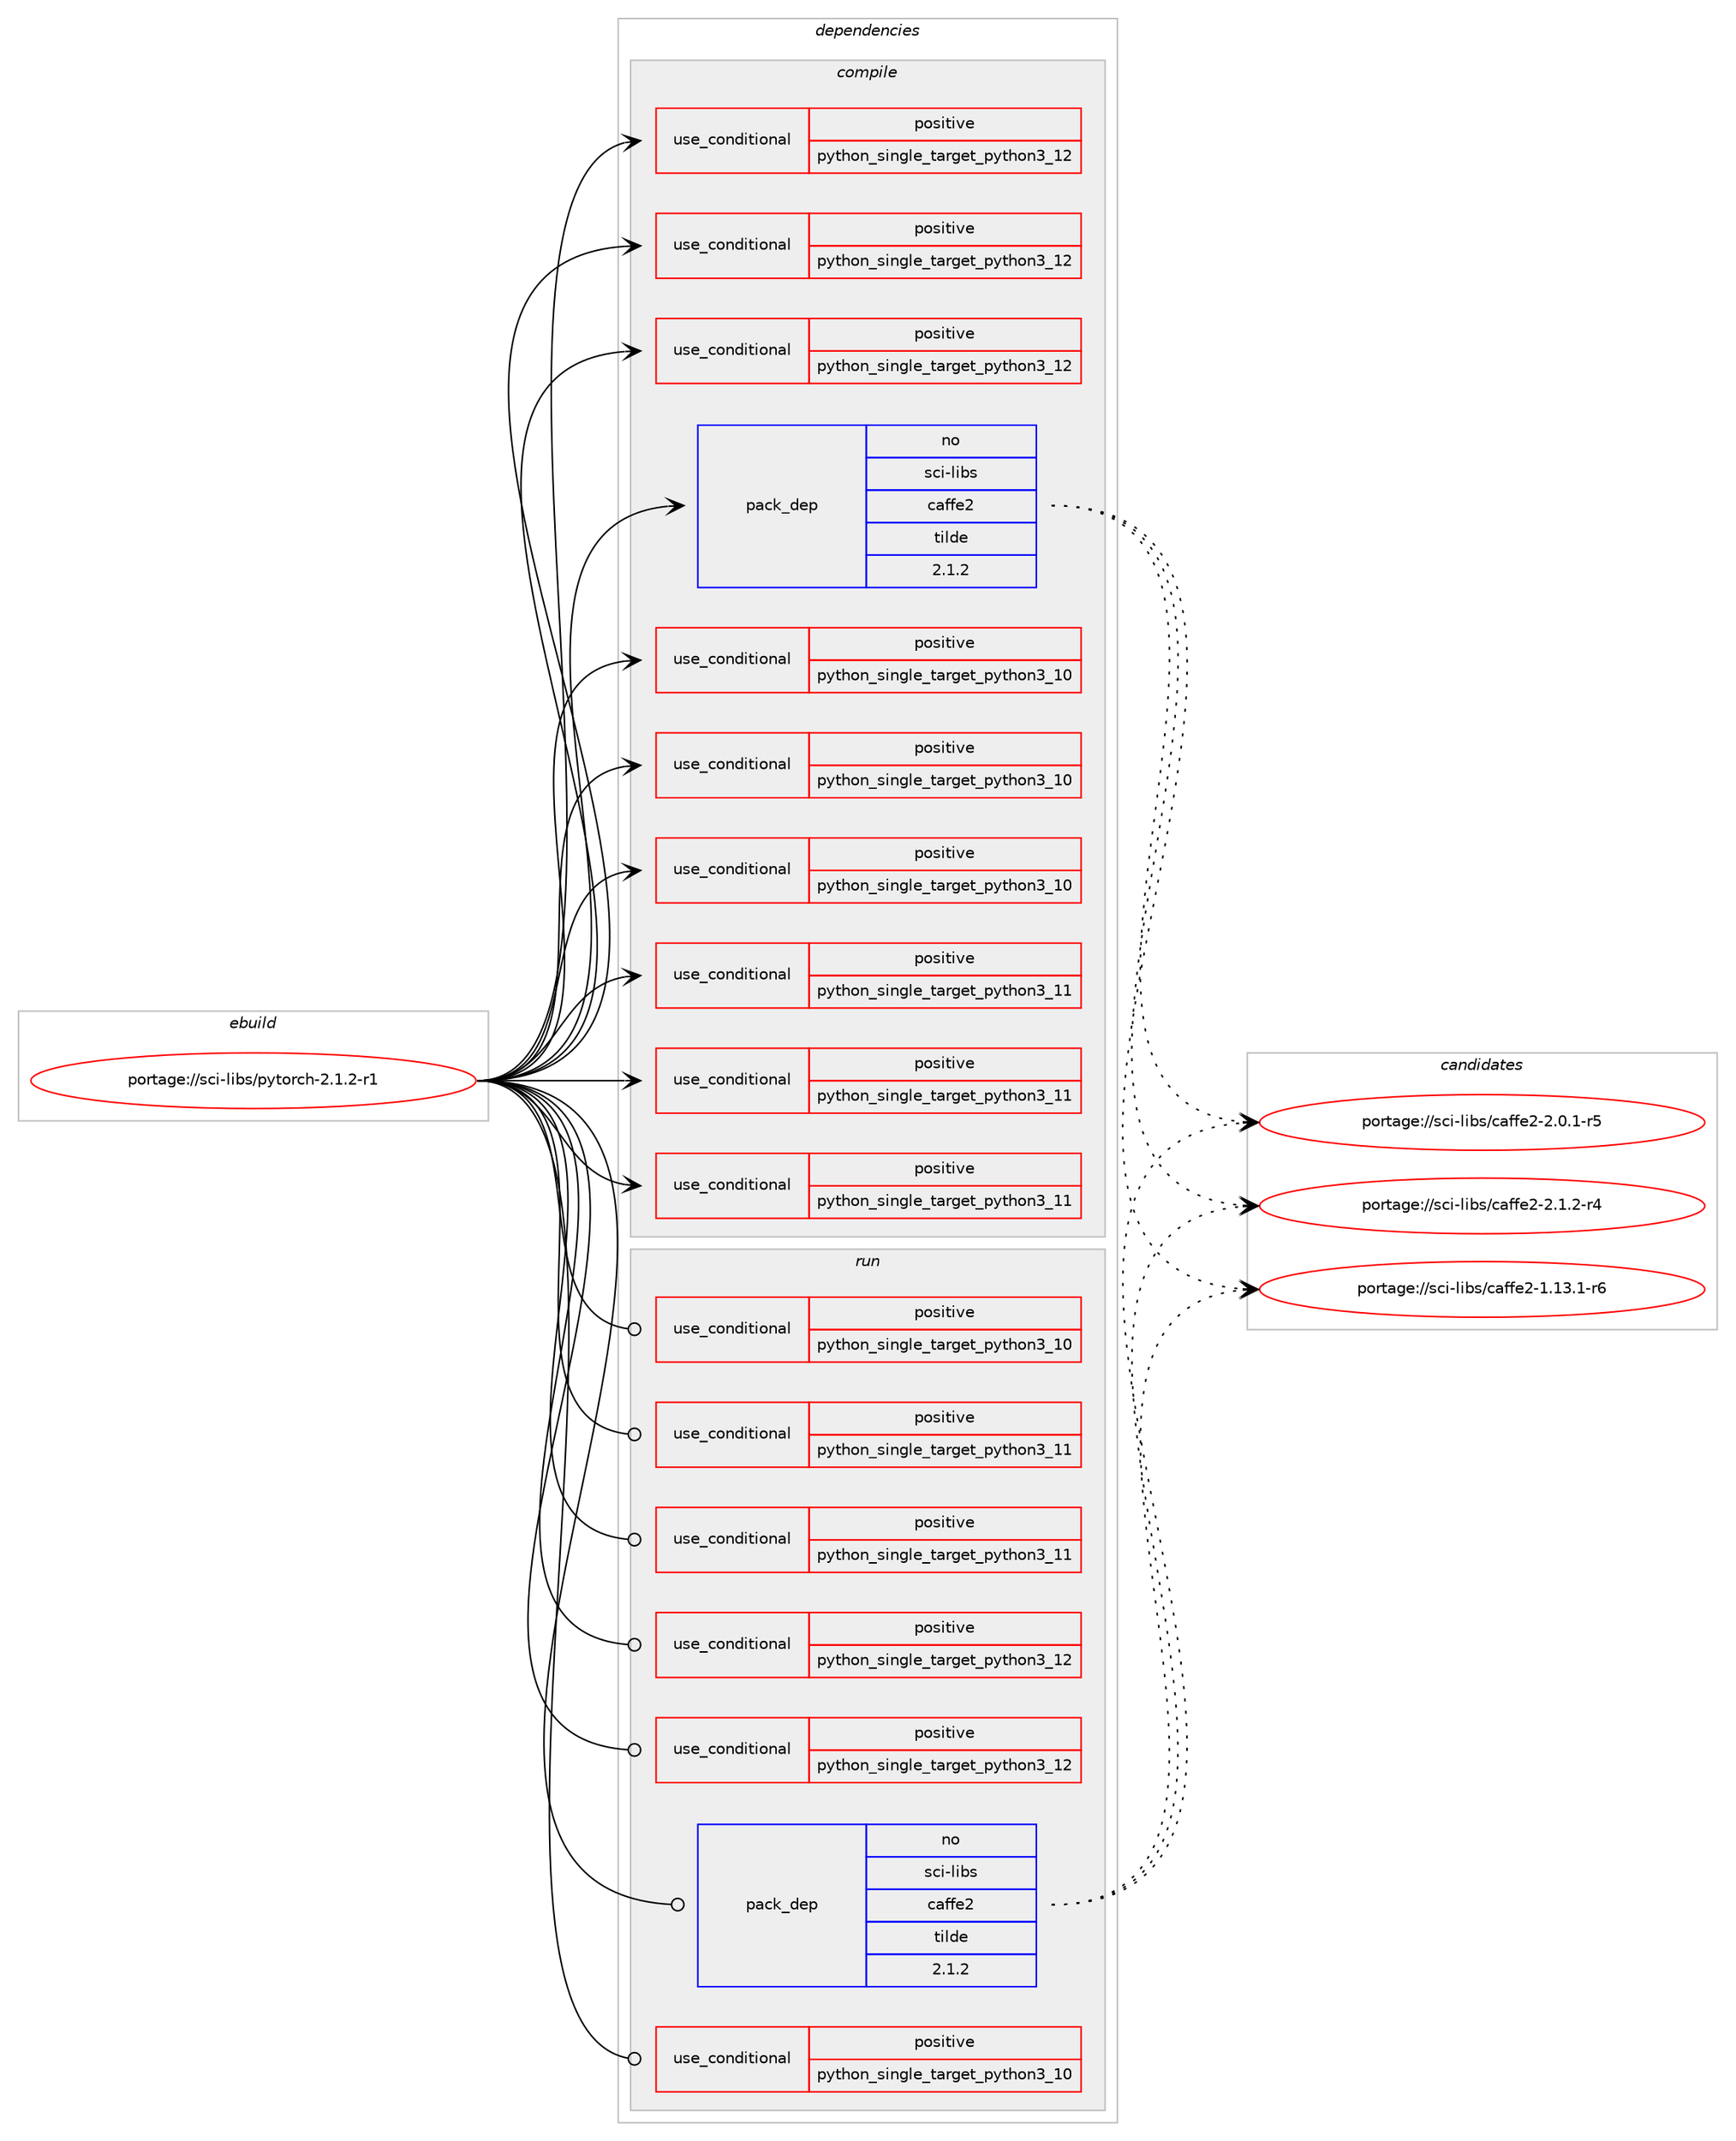 digraph prolog {

# *************
# Graph options
# *************

newrank=true;
concentrate=true;
compound=true;
graph [rankdir=LR,fontname=Helvetica,fontsize=10,ranksep=1.5];#, ranksep=2.5, nodesep=0.2];
edge  [arrowhead=vee];
node  [fontname=Helvetica,fontsize=10];

# **********
# The ebuild
# **********

subgraph cluster_leftcol {
color=gray;
rank=same;
label=<<i>ebuild</i>>;
id [label="portage://sci-libs/pytorch-2.1.2-r1", color=red, width=4, href="../sci-libs/pytorch-2.1.2-r1.svg"];
}

# ****************
# The dependencies
# ****************

subgraph cluster_midcol {
color=gray;
label=<<i>dependencies</i>>;
subgraph cluster_compile {
fillcolor="#eeeeee";
style=filled;
label=<<i>compile</i>>;
subgraph cond11094 {
dependency16278 [label=<<TABLE BORDER="0" CELLBORDER="1" CELLSPACING="0" CELLPADDING="4"><TR><TD ROWSPAN="3" CELLPADDING="10">use_conditional</TD></TR><TR><TD>positive</TD></TR><TR><TD>python_single_target_python3_10</TD></TR></TABLE>>, shape=none, color=red];
# *** BEGIN UNKNOWN DEPENDENCY TYPE (TODO) ***
# dependency16278 -> package_dependency(portage://sci-libs/pytorch-2.1.2-r1,install,no,dev-lang,python,none,[,,],[slot(3.10)],[])
# *** END UNKNOWN DEPENDENCY TYPE (TODO) ***

}
id:e -> dependency16278:w [weight=20,style="solid",arrowhead="vee"];
subgraph cond11095 {
dependency16279 [label=<<TABLE BORDER="0" CELLBORDER="1" CELLSPACING="0" CELLPADDING="4"><TR><TD ROWSPAN="3" CELLPADDING="10">use_conditional</TD></TR><TR><TD>positive</TD></TR><TR><TD>python_single_target_python3_10</TD></TR></TABLE>>, shape=none, color=red];
# *** BEGIN UNKNOWN DEPENDENCY TYPE (TODO) ***
# dependency16279 -> package_dependency(portage://sci-libs/pytorch-2.1.2-r1,install,no,dev-python,pyyaml,none,[,,],[],[use(enable(python_targets_python3_10),negative)])
# *** END UNKNOWN DEPENDENCY TYPE (TODO) ***

}
id:e -> dependency16279:w [weight=20,style="solid",arrowhead="vee"];
subgraph cond11096 {
dependency16280 [label=<<TABLE BORDER="0" CELLBORDER="1" CELLSPACING="0" CELLPADDING="4"><TR><TD ROWSPAN="3" CELLPADDING="10">use_conditional</TD></TR><TR><TD>positive</TD></TR><TR><TD>python_single_target_python3_10</TD></TR></TABLE>>, shape=none, color=red];
# *** BEGIN UNKNOWN DEPENDENCY TYPE (TODO) ***
# dependency16280 -> package_dependency(portage://sci-libs/pytorch-2.1.2-r1,install,no,dev-python,typing-extensions,none,[,,],[],[use(enable(python_targets_python3_10),negative)])
# *** END UNKNOWN DEPENDENCY TYPE (TODO) ***

# *** BEGIN UNKNOWN DEPENDENCY TYPE (TODO) ***
# dependency16280 -> package_dependency(portage://sci-libs/pytorch-2.1.2-r1,install,no,dev-python,sympy,none,[,,],[],[use(enable(python_targets_python3_10),negative)])
# *** END UNKNOWN DEPENDENCY TYPE (TODO) ***

}
id:e -> dependency16280:w [weight=20,style="solid",arrowhead="vee"];
subgraph cond11097 {
dependency16281 [label=<<TABLE BORDER="0" CELLBORDER="1" CELLSPACING="0" CELLPADDING="4"><TR><TD ROWSPAN="3" CELLPADDING="10">use_conditional</TD></TR><TR><TD>positive</TD></TR><TR><TD>python_single_target_python3_11</TD></TR></TABLE>>, shape=none, color=red];
# *** BEGIN UNKNOWN DEPENDENCY TYPE (TODO) ***
# dependency16281 -> package_dependency(portage://sci-libs/pytorch-2.1.2-r1,install,no,dev-lang,python,none,[,,],[slot(3.11)],[])
# *** END UNKNOWN DEPENDENCY TYPE (TODO) ***

}
id:e -> dependency16281:w [weight=20,style="solid",arrowhead="vee"];
subgraph cond11098 {
dependency16282 [label=<<TABLE BORDER="0" CELLBORDER="1" CELLSPACING="0" CELLPADDING="4"><TR><TD ROWSPAN="3" CELLPADDING="10">use_conditional</TD></TR><TR><TD>positive</TD></TR><TR><TD>python_single_target_python3_11</TD></TR></TABLE>>, shape=none, color=red];
# *** BEGIN UNKNOWN DEPENDENCY TYPE (TODO) ***
# dependency16282 -> package_dependency(portage://sci-libs/pytorch-2.1.2-r1,install,no,dev-python,pyyaml,none,[,,],[],[use(enable(python_targets_python3_11),negative)])
# *** END UNKNOWN DEPENDENCY TYPE (TODO) ***

}
id:e -> dependency16282:w [weight=20,style="solid",arrowhead="vee"];
subgraph cond11099 {
dependency16283 [label=<<TABLE BORDER="0" CELLBORDER="1" CELLSPACING="0" CELLPADDING="4"><TR><TD ROWSPAN="3" CELLPADDING="10">use_conditional</TD></TR><TR><TD>positive</TD></TR><TR><TD>python_single_target_python3_11</TD></TR></TABLE>>, shape=none, color=red];
# *** BEGIN UNKNOWN DEPENDENCY TYPE (TODO) ***
# dependency16283 -> package_dependency(portage://sci-libs/pytorch-2.1.2-r1,install,no,dev-python,typing-extensions,none,[,,],[],[use(enable(python_targets_python3_11),negative)])
# *** END UNKNOWN DEPENDENCY TYPE (TODO) ***

# *** BEGIN UNKNOWN DEPENDENCY TYPE (TODO) ***
# dependency16283 -> package_dependency(portage://sci-libs/pytorch-2.1.2-r1,install,no,dev-python,sympy,none,[,,],[],[use(enable(python_targets_python3_11),negative)])
# *** END UNKNOWN DEPENDENCY TYPE (TODO) ***

}
id:e -> dependency16283:w [weight=20,style="solid",arrowhead="vee"];
subgraph cond11100 {
dependency16284 [label=<<TABLE BORDER="0" CELLBORDER="1" CELLSPACING="0" CELLPADDING="4"><TR><TD ROWSPAN="3" CELLPADDING="10">use_conditional</TD></TR><TR><TD>positive</TD></TR><TR><TD>python_single_target_python3_12</TD></TR></TABLE>>, shape=none, color=red];
# *** BEGIN UNKNOWN DEPENDENCY TYPE (TODO) ***
# dependency16284 -> package_dependency(portage://sci-libs/pytorch-2.1.2-r1,install,no,dev-lang,python,none,[,,],[slot(3.12)],[])
# *** END UNKNOWN DEPENDENCY TYPE (TODO) ***

}
id:e -> dependency16284:w [weight=20,style="solid",arrowhead="vee"];
subgraph cond11101 {
dependency16285 [label=<<TABLE BORDER="0" CELLBORDER="1" CELLSPACING="0" CELLPADDING="4"><TR><TD ROWSPAN="3" CELLPADDING="10">use_conditional</TD></TR><TR><TD>positive</TD></TR><TR><TD>python_single_target_python3_12</TD></TR></TABLE>>, shape=none, color=red];
# *** BEGIN UNKNOWN DEPENDENCY TYPE (TODO) ***
# dependency16285 -> package_dependency(portage://sci-libs/pytorch-2.1.2-r1,install,no,dev-python,pyyaml,none,[,,],[],[use(enable(python_targets_python3_12),negative)])
# *** END UNKNOWN DEPENDENCY TYPE (TODO) ***

}
id:e -> dependency16285:w [weight=20,style="solid",arrowhead="vee"];
subgraph cond11102 {
dependency16286 [label=<<TABLE BORDER="0" CELLBORDER="1" CELLSPACING="0" CELLPADDING="4"><TR><TD ROWSPAN="3" CELLPADDING="10">use_conditional</TD></TR><TR><TD>positive</TD></TR><TR><TD>python_single_target_python3_12</TD></TR></TABLE>>, shape=none, color=red];
# *** BEGIN UNKNOWN DEPENDENCY TYPE (TODO) ***
# dependency16286 -> package_dependency(portage://sci-libs/pytorch-2.1.2-r1,install,no,dev-python,typing-extensions,none,[,,],[],[use(enable(python_targets_python3_12),negative)])
# *** END UNKNOWN DEPENDENCY TYPE (TODO) ***

# *** BEGIN UNKNOWN DEPENDENCY TYPE (TODO) ***
# dependency16286 -> package_dependency(portage://sci-libs/pytorch-2.1.2-r1,install,no,dev-python,sympy,none,[,,],[],[use(enable(python_targets_python3_12),negative)])
# *** END UNKNOWN DEPENDENCY TYPE (TODO) ***

}
id:e -> dependency16286:w [weight=20,style="solid",arrowhead="vee"];
subgraph pack5021 {
dependency16287 [label=<<TABLE BORDER="0" CELLBORDER="1" CELLSPACING="0" CELLPADDING="4" WIDTH="220"><TR><TD ROWSPAN="6" CELLPADDING="30">pack_dep</TD></TR><TR><TD WIDTH="110">no</TD></TR><TR><TD>sci-libs</TD></TR><TR><TD>caffe2</TD></TR><TR><TD>tilde</TD></TR><TR><TD>2.1.2</TD></TR></TABLE>>, shape=none, color=blue];
}
id:e -> dependency16287:w [weight=20,style="solid",arrowhead="vee"];
}
subgraph cluster_compileandrun {
fillcolor="#eeeeee";
style=filled;
label=<<i>compile and run</i>>;
}
subgraph cluster_run {
fillcolor="#eeeeee";
style=filled;
label=<<i>run</i>>;
subgraph cond11103 {
dependency16288 [label=<<TABLE BORDER="0" CELLBORDER="1" CELLSPACING="0" CELLPADDING="4"><TR><TD ROWSPAN="3" CELLPADDING="10">use_conditional</TD></TR><TR><TD>positive</TD></TR><TR><TD>python_single_target_python3_10</TD></TR></TABLE>>, shape=none, color=red];
# *** BEGIN UNKNOWN DEPENDENCY TYPE (TODO) ***
# dependency16288 -> package_dependency(portage://sci-libs/pytorch-2.1.2-r1,run,no,dev-lang,python,none,[,,],[slot(3.10)],[])
# *** END UNKNOWN DEPENDENCY TYPE (TODO) ***

}
id:e -> dependency16288:w [weight=20,style="solid",arrowhead="odot"];
subgraph cond11104 {
dependency16289 [label=<<TABLE BORDER="0" CELLBORDER="1" CELLSPACING="0" CELLPADDING="4"><TR><TD ROWSPAN="3" CELLPADDING="10">use_conditional</TD></TR><TR><TD>positive</TD></TR><TR><TD>python_single_target_python3_10</TD></TR></TABLE>>, shape=none, color=red];
# *** BEGIN UNKNOWN DEPENDENCY TYPE (TODO) ***
# dependency16289 -> package_dependency(portage://sci-libs/pytorch-2.1.2-r1,run,no,dev-python,typing-extensions,none,[,,],[],[use(enable(python_targets_python3_10),negative)])
# *** END UNKNOWN DEPENDENCY TYPE (TODO) ***

# *** BEGIN UNKNOWN DEPENDENCY TYPE (TODO) ***
# dependency16289 -> package_dependency(portage://sci-libs/pytorch-2.1.2-r1,run,no,dev-python,sympy,none,[,,],[],[use(enable(python_targets_python3_10),negative)])
# *** END UNKNOWN DEPENDENCY TYPE (TODO) ***

}
id:e -> dependency16289:w [weight=20,style="solid",arrowhead="odot"];
subgraph cond11105 {
dependency16290 [label=<<TABLE BORDER="0" CELLBORDER="1" CELLSPACING="0" CELLPADDING="4"><TR><TD ROWSPAN="3" CELLPADDING="10">use_conditional</TD></TR><TR><TD>positive</TD></TR><TR><TD>python_single_target_python3_11</TD></TR></TABLE>>, shape=none, color=red];
# *** BEGIN UNKNOWN DEPENDENCY TYPE (TODO) ***
# dependency16290 -> package_dependency(portage://sci-libs/pytorch-2.1.2-r1,run,no,dev-lang,python,none,[,,],[slot(3.11)],[])
# *** END UNKNOWN DEPENDENCY TYPE (TODO) ***

}
id:e -> dependency16290:w [weight=20,style="solid",arrowhead="odot"];
subgraph cond11106 {
dependency16291 [label=<<TABLE BORDER="0" CELLBORDER="1" CELLSPACING="0" CELLPADDING="4"><TR><TD ROWSPAN="3" CELLPADDING="10">use_conditional</TD></TR><TR><TD>positive</TD></TR><TR><TD>python_single_target_python3_11</TD></TR></TABLE>>, shape=none, color=red];
# *** BEGIN UNKNOWN DEPENDENCY TYPE (TODO) ***
# dependency16291 -> package_dependency(portage://sci-libs/pytorch-2.1.2-r1,run,no,dev-python,typing-extensions,none,[,,],[],[use(enable(python_targets_python3_11),negative)])
# *** END UNKNOWN DEPENDENCY TYPE (TODO) ***

# *** BEGIN UNKNOWN DEPENDENCY TYPE (TODO) ***
# dependency16291 -> package_dependency(portage://sci-libs/pytorch-2.1.2-r1,run,no,dev-python,sympy,none,[,,],[],[use(enable(python_targets_python3_11),negative)])
# *** END UNKNOWN DEPENDENCY TYPE (TODO) ***

}
id:e -> dependency16291:w [weight=20,style="solid",arrowhead="odot"];
subgraph cond11107 {
dependency16292 [label=<<TABLE BORDER="0" CELLBORDER="1" CELLSPACING="0" CELLPADDING="4"><TR><TD ROWSPAN="3" CELLPADDING="10">use_conditional</TD></TR><TR><TD>positive</TD></TR><TR><TD>python_single_target_python3_12</TD></TR></TABLE>>, shape=none, color=red];
# *** BEGIN UNKNOWN DEPENDENCY TYPE (TODO) ***
# dependency16292 -> package_dependency(portage://sci-libs/pytorch-2.1.2-r1,run,no,dev-lang,python,none,[,,],[slot(3.12)],[])
# *** END UNKNOWN DEPENDENCY TYPE (TODO) ***

}
id:e -> dependency16292:w [weight=20,style="solid",arrowhead="odot"];
subgraph cond11108 {
dependency16293 [label=<<TABLE BORDER="0" CELLBORDER="1" CELLSPACING="0" CELLPADDING="4"><TR><TD ROWSPAN="3" CELLPADDING="10">use_conditional</TD></TR><TR><TD>positive</TD></TR><TR><TD>python_single_target_python3_12</TD></TR></TABLE>>, shape=none, color=red];
# *** BEGIN UNKNOWN DEPENDENCY TYPE (TODO) ***
# dependency16293 -> package_dependency(portage://sci-libs/pytorch-2.1.2-r1,run,no,dev-python,typing-extensions,none,[,,],[],[use(enable(python_targets_python3_12),negative)])
# *** END UNKNOWN DEPENDENCY TYPE (TODO) ***

# *** BEGIN UNKNOWN DEPENDENCY TYPE (TODO) ***
# dependency16293 -> package_dependency(portage://sci-libs/pytorch-2.1.2-r1,run,no,dev-python,sympy,none,[,,],[],[use(enable(python_targets_python3_12),negative)])
# *** END UNKNOWN DEPENDENCY TYPE (TODO) ***

}
id:e -> dependency16293:w [weight=20,style="solid",arrowhead="odot"];
subgraph pack5022 {
dependency16294 [label=<<TABLE BORDER="0" CELLBORDER="1" CELLSPACING="0" CELLPADDING="4" WIDTH="220"><TR><TD ROWSPAN="6" CELLPADDING="30">pack_dep</TD></TR><TR><TD WIDTH="110">no</TD></TR><TR><TD>sci-libs</TD></TR><TR><TD>caffe2</TD></TR><TR><TD>tilde</TD></TR><TR><TD>2.1.2</TD></TR></TABLE>>, shape=none, color=blue];
}
id:e -> dependency16294:w [weight=20,style="solid",arrowhead="odot"];
}
}

# **************
# The candidates
# **************

subgraph cluster_choices {
rank=same;
color=gray;
label=<<i>candidates</i>>;

subgraph choice5021 {
color=black;
nodesep=1;
choice11599105451081059811547999710210210150454946495146494511454 [label="portage://sci-libs/caffe2-1.13.1-r6", color=red, width=4,href="../sci-libs/caffe2-1.13.1-r6.svg"];
choice115991054510810598115479997102102101504550464846494511453 [label="portage://sci-libs/caffe2-2.0.1-r5", color=red, width=4,href="../sci-libs/caffe2-2.0.1-r5.svg"];
choice115991054510810598115479997102102101504550464946504511452 [label="portage://sci-libs/caffe2-2.1.2-r4", color=red, width=4,href="../sci-libs/caffe2-2.1.2-r4.svg"];
dependency16287:e -> choice11599105451081059811547999710210210150454946495146494511454:w [style=dotted,weight="100"];
dependency16287:e -> choice115991054510810598115479997102102101504550464846494511453:w [style=dotted,weight="100"];
dependency16287:e -> choice115991054510810598115479997102102101504550464946504511452:w [style=dotted,weight="100"];
}
subgraph choice5022 {
color=black;
nodesep=1;
choice11599105451081059811547999710210210150454946495146494511454 [label="portage://sci-libs/caffe2-1.13.1-r6", color=red, width=4,href="../sci-libs/caffe2-1.13.1-r6.svg"];
choice115991054510810598115479997102102101504550464846494511453 [label="portage://sci-libs/caffe2-2.0.1-r5", color=red, width=4,href="../sci-libs/caffe2-2.0.1-r5.svg"];
choice115991054510810598115479997102102101504550464946504511452 [label="portage://sci-libs/caffe2-2.1.2-r4", color=red, width=4,href="../sci-libs/caffe2-2.1.2-r4.svg"];
dependency16294:e -> choice11599105451081059811547999710210210150454946495146494511454:w [style=dotted,weight="100"];
dependency16294:e -> choice115991054510810598115479997102102101504550464846494511453:w [style=dotted,weight="100"];
dependency16294:e -> choice115991054510810598115479997102102101504550464946504511452:w [style=dotted,weight="100"];
}
}

}
